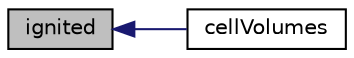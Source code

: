 digraph "ignited"
{
  bgcolor="transparent";
  edge [fontname="Helvetica",fontsize="10",labelfontname="Helvetica",labelfontsize="10"];
  node [fontname="Helvetica",fontsize="10",shape=record];
  rankdir="LR";
  Node877 [label="ignited",height=0.2,width=0.4,color="black", fillcolor="grey75", style="filled", fontcolor="black"];
  Node877 -> Node878 [dir="back",color="midnightblue",fontsize="10",style="solid",fontname="Helvetica"];
  Node878 [label="cellVolumes",height=0.2,width=0.4,color="black",URL="$a22601.html#a6072105c60f4d242fbc5f6a68708eaa9"];
}
